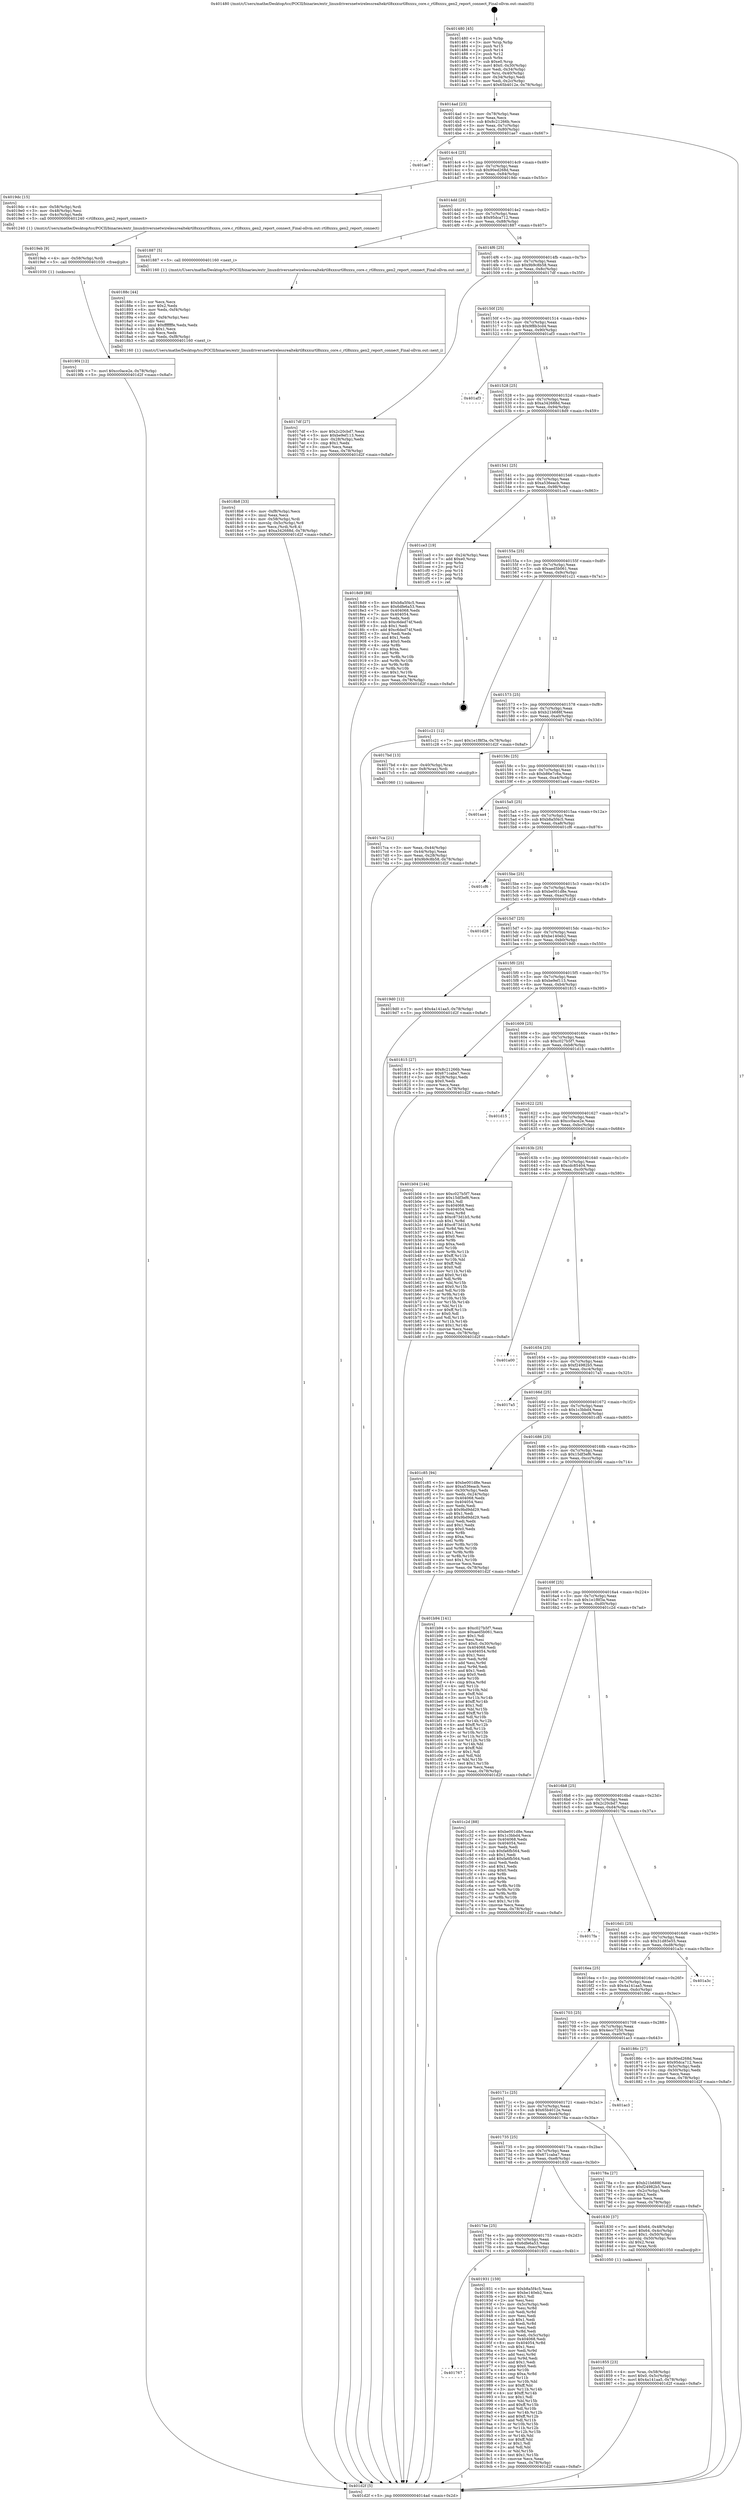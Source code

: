 digraph "0x401480" {
  label = "0x401480 (/mnt/c/Users/mathe/Desktop/tcc/POCII/binaries/extr_linuxdriversnetwirelessrealtekrtl8xxxurtl8xxxu_core.c_rtl8xxxu_gen2_report_connect_Final-ollvm.out::main(0))"
  labelloc = "t"
  node[shape=record]

  Entry [label="",width=0.3,height=0.3,shape=circle,fillcolor=black,style=filled]
  "0x4014ad" [label="{
     0x4014ad [23]\l
     | [instrs]\l
     &nbsp;&nbsp;0x4014ad \<+3\>: mov -0x78(%rbp),%eax\l
     &nbsp;&nbsp;0x4014b0 \<+2\>: mov %eax,%ecx\l
     &nbsp;&nbsp;0x4014b2 \<+6\>: sub $0x8c21266b,%ecx\l
     &nbsp;&nbsp;0x4014b8 \<+3\>: mov %eax,-0x7c(%rbp)\l
     &nbsp;&nbsp;0x4014bb \<+3\>: mov %ecx,-0x80(%rbp)\l
     &nbsp;&nbsp;0x4014be \<+6\>: je 0000000000401ae7 \<main+0x667\>\l
  }"]
  "0x401ae7" [label="{
     0x401ae7\l
  }", style=dashed]
  "0x4014c4" [label="{
     0x4014c4 [25]\l
     | [instrs]\l
     &nbsp;&nbsp;0x4014c4 \<+5\>: jmp 00000000004014c9 \<main+0x49\>\l
     &nbsp;&nbsp;0x4014c9 \<+3\>: mov -0x7c(%rbp),%eax\l
     &nbsp;&nbsp;0x4014cc \<+5\>: sub $0x90ed268d,%eax\l
     &nbsp;&nbsp;0x4014d1 \<+6\>: mov %eax,-0x84(%rbp)\l
     &nbsp;&nbsp;0x4014d7 \<+6\>: je 00000000004019dc \<main+0x55c\>\l
  }"]
  Exit [label="",width=0.3,height=0.3,shape=circle,fillcolor=black,style=filled,peripheries=2]
  "0x4019dc" [label="{
     0x4019dc [15]\l
     | [instrs]\l
     &nbsp;&nbsp;0x4019dc \<+4\>: mov -0x58(%rbp),%rdi\l
     &nbsp;&nbsp;0x4019e0 \<+3\>: mov -0x48(%rbp),%esi\l
     &nbsp;&nbsp;0x4019e3 \<+3\>: mov -0x4c(%rbp),%edx\l
     &nbsp;&nbsp;0x4019e6 \<+5\>: call 0000000000401240 \<rtl8xxxu_gen2_report_connect\>\l
     | [calls]\l
     &nbsp;&nbsp;0x401240 \{1\} (/mnt/c/Users/mathe/Desktop/tcc/POCII/binaries/extr_linuxdriversnetwirelessrealtekrtl8xxxurtl8xxxu_core.c_rtl8xxxu_gen2_report_connect_Final-ollvm.out::rtl8xxxu_gen2_report_connect)\l
  }"]
  "0x4014dd" [label="{
     0x4014dd [25]\l
     | [instrs]\l
     &nbsp;&nbsp;0x4014dd \<+5\>: jmp 00000000004014e2 \<main+0x62\>\l
     &nbsp;&nbsp;0x4014e2 \<+3\>: mov -0x7c(%rbp),%eax\l
     &nbsp;&nbsp;0x4014e5 \<+5\>: sub $0x95dca712,%eax\l
     &nbsp;&nbsp;0x4014ea \<+6\>: mov %eax,-0x88(%rbp)\l
     &nbsp;&nbsp;0x4014f0 \<+6\>: je 0000000000401887 \<main+0x407\>\l
  }"]
  "0x4019f4" [label="{
     0x4019f4 [12]\l
     | [instrs]\l
     &nbsp;&nbsp;0x4019f4 \<+7\>: movl $0xcc0ace2e,-0x78(%rbp)\l
     &nbsp;&nbsp;0x4019fb \<+5\>: jmp 0000000000401d2f \<main+0x8af\>\l
  }"]
  "0x401887" [label="{
     0x401887 [5]\l
     | [instrs]\l
     &nbsp;&nbsp;0x401887 \<+5\>: call 0000000000401160 \<next_i\>\l
     | [calls]\l
     &nbsp;&nbsp;0x401160 \{1\} (/mnt/c/Users/mathe/Desktop/tcc/POCII/binaries/extr_linuxdriversnetwirelessrealtekrtl8xxxurtl8xxxu_core.c_rtl8xxxu_gen2_report_connect_Final-ollvm.out::next_i)\l
  }"]
  "0x4014f6" [label="{
     0x4014f6 [25]\l
     | [instrs]\l
     &nbsp;&nbsp;0x4014f6 \<+5\>: jmp 00000000004014fb \<main+0x7b\>\l
     &nbsp;&nbsp;0x4014fb \<+3\>: mov -0x7c(%rbp),%eax\l
     &nbsp;&nbsp;0x4014fe \<+5\>: sub $0x9b9c8b58,%eax\l
     &nbsp;&nbsp;0x401503 \<+6\>: mov %eax,-0x8c(%rbp)\l
     &nbsp;&nbsp;0x401509 \<+6\>: je 00000000004017df \<main+0x35f\>\l
  }"]
  "0x4019eb" [label="{
     0x4019eb [9]\l
     | [instrs]\l
     &nbsp;&nbsp;0x4019eb \<+4\>: mov -0x58(%rbp),%rdi\l
     &nbsp;&nbsp;0x4019ef \<+5\>: call 0000000000401030 \<free@plt\>\l
     | [calls]\l
     &nbsp;&nbsp;0x401030 \{1\} (unknown)\l
  }"]
  "0x4017df" [label="{
     0x4017df [27]\l
     | [instrs]\l
     &nbsp;&nbsp;0x4017df \<+5\>: mov $0x2c20cbd7,%eax\l
     &nbsp;&nbsp;0x4017e4 \<+5\>: mov $0xbe9ef113,%ecx\l
     &nbsp;&nbsp;0x4017e9 \<+3\>: mov -0x28(%rbp),%edx\l
     &nbsp;&nbsp;0x4017ec \<+3\>: cmp $0x1,%edx\l
     &nbsp;&nbsp;0x4017ef \<+3\>: cmovl %ecx,%eax\l
     &nbsp;&nbsp;0x4017f2 \<+3\>: mov %eax,-0x78(%rbp)\l
     &nbsp;&nbsp;0x4017f5 \<+5\>: jmp 0000000000401d2f \<main+0x8af\>\l
  }"]
  "0x40150f" [label="{
     0x40150f [25]\l
     | [instrs]\l
     &nbsp;&nbsp;0x40150f \<+5\>: jmp 0000000000401514 \<main+0x94\>\l
     &nbsp;&nbsp;0x401514 \<+3\>: mov -0x7c(%rbp),%eax\l
     &nbsp;&nbsp;0x401517 \<+5\>: sub $0x9f8b3cd4,%eax\l
     &nbsp;&nbsp;0x40151c \<+6\>: mov %eax,-0x90(%rbp)\l
     &nbsp;&nbsp;0x401522 \<+6\>: je 0000000000401af3 \<main+0x673\>\l
  }"]
  "0x401767" [label="{
     0x401767\l
  }", style=dashed]
  "0x401af3" [label="{
     0x401af3\l
  }", style=dashed]
  "0x401528" [label="{
     0x401528 [25]\l
     | [instrs]\l
     &nbsp;&nbsp;0x401528 \<+5\>: jmp 000000000040152d \<main+0xad\>\l
     &nbsp;&nbsp;0x40152d \<+3\>: mov -0x7c(%rbp),%eax\l
     &nbsp;&nbsp;0x401530 \<+5\>: sub $0xa342688d,%eax\l
     &nbsp;&nbsp;0x401535 \<+6\>: mov %eax,-0x94(%rbp)\l
     &nbsp;&nbsp;0x40153b \<+6\>: je 00000000004018d9 \<main+0x459\>\l
  }"]
  "0x401931" [label="{
     0x401931 [159]\l
     | [instrs]\l
     &nbsp;&nbsp;0x401931 \<+5\>: mov $0xb8a5f4c5,%eax\l
     &nbsp;&nbsp;0x401936 \<+5\>: mov $0xbe140eb2,%ecx\l
     &nbsp;&nbsp;0x40193b \<+2\>: mov $0x1,%dl\l
     &nbsp;&nbsp;0x40193d \<+2\>: xor %esi,%esi\l
     &nbsp;&nbsp;0x40193f \<+3\>: mov -0x5c(%rbp),%edi\l
     &nbsp;&nbsp;0x401942 \<+3\>: mov %esi,%r8d\l
     &nbsp;&nbsp;0x401945 \<+3\>: sub %edi,%r8d\l
     &nbsp;&nbsp;0x401948 \<+2\>: mov %esi,%edi\l
     &nbsp;&nbsp;0x40194a \<+3\>: sub $0x1,%edi\l
     &nbsp;&nbsp;0x40194d \<+3\>: add %edi,%r8d\l
     &nbsp;&nbsp;0x401950 \<+2\>: mov %esi,%edi\l
     &nbsp;&nbsp;0x401952 \<+3\>: sub %r8d,%edi\l
     &nbsp;&nbsp;0x401955 \<+3\>: mov %edi,-0x5c(%rbp)\l
     &nbsp;&nbsp;0x401958 \<+7\>: mov 0x404068,%edi\l
     &nbsp;&nbsp;0x40195f \<+8\>: mov 0x404054,%r8d\l
     &nbsp;&nbsp;0x401967 \<+3\>: sub $0x1,%esi\l
     &nbsp;&nbsp;0x40196a \<+3\>: mov %edi,%r9d\l
     &nbsp;&nbsp;0x40196d \<+3\>: add %esi,%r9d\l
     &nbsp;&nbsp;0x401970 \<+4\>: imul %r9d,%edi\l
     &nbsp;&nbsp;0x401974 \<+3\>: and $0x1,%edi\l
     &nbsp;&nbsp;0x401977 \<+3\>: cmp $0x0,%edi\l
     &nbsp;&nbsp;0x40197a \<+4\>: sete %r10b\l
     &nbsp;&nbsp;0x40197e \<+4\>: cmp $0xa,%r8d\l
     &nbsp;&nbsp;0x401982 \<+4\>: setl %r11b\l
     &nbsp;&nbsp;0x401986 \<+3\>: mov %r10b,%bl\l
     &nbsp;&nbsp;0x401989 \<+3\>: xor $0xff,%bl\l
     &nbsp;&nbsp;0x40198c \<+3\>: mov %r11b,%r14b\l
     &nbsp;&nbsp;0x40198f \<+4\>: xor $0xff,%r14b\l
     &nbsp;&nbsp;0x401993 \<+3\>: xor $0x1,%dl\l
     &nbsp;&nbsp;0x401996 \<+3\>: mov %bl,%r15b\l
     &nbsp;&nbsp;0x401999 \<+4\>: and $0xff,%r15b\l
     &nbsp;&nbsp;0x40199d \<+3\>: and %dl,%r10b\l
     &nbsp;&nbsp;0x4019a0 \<+3\>: mov %r14b,%r12b\l
     &nbsp;&nbsp;0x4019a3 \<+4\>: and $0xff,%r12b\l
     &nbsp;&nbsp;0x4019a7 \<+3\>: and %dl,%r11b\l
     &nbsp;&nbsp;0x4019aa \<+3\>: or %r10b,%r15b\l
     &nbsp;&nbsp;0x4019ad \<+3\>: or %r11b,%r12b\l
     &nbsp;&nbsp;0x4019b0 \<+3\>: xor %r12b,%r15b\l
     &nbsp;&nbsp;0x4019b3 \<+3\>: or %r14b,%bl\l
     &nbsp;&nbsp;0x4019b6 \<+3\>: xor $0xff,%bl\l
     &nbsp;&nbsp;0x4019b9 \<+3\>: or $0x1,%dl\l
     &nbsp;&nbsp;0x4019bc \<+2\>: and %dl,%bl\l
     &nbsp;&nbsp;0x4019be \<+3\>: or %bl,%r15b\l
     &nbsp;&nbsp;0x4019c1 \<+4\>: test $0x1,%r15b\l
     &nbsp;&nbsp;0x4019c5 \<+3\>: cmovne %ecx,%eax\l
     &nbsp;&nbsp;0x4019c8 \<+3\>: mov %eax,-0x78(%rbp)\l
     &nbsp;&nbsp;0x4019cb \<+5\>: jmp 0000000000401d2f \<main+0x8af\>\l
  }"]
  "0x4018d9" [label="{
     0x4018d9 [88]\l
     | [instrs]\l
     &nbsp;&nbsp;0x4018d9 \<+5\>: mov $0xb8a5f4c5,%eax\l
     &nbsp;&nbsp;0x4018de \<+5\>: mov $0x6dfe6a53,%ecx\l
     &nbsp;&nbsp;0x4018e3 \<+7\>: mov 0x404068,%edx\l
     &nbsp;&nbsp;0x4018ea \<+7\>: mov 0x404054,%esi\l
     &nbsp;&nbsp;0x4018f1 \<+2\>: mov %edx,%edi\l
     &nbsp;&nbsp;0x4018f3 \<+6\>: sub $0xc6ded74f,%edi\l
     &nbsp;&nbsp;0x4018f9 \<+3\>: sub $0x1,%edi\l
     &nbsp;&nbsp;0x4018fc \<+6\>: add $0xc6ded74f,%edi\l
     &nbsp;&nbsp;0x401902 \<+3\>: imul %edi,%edx\l
     &nbsp;&nbsp;0x401905 \<+3\>: and $0x1,%edx\l
     &nbsp;&nbsp;0x401908 \<+3\>: cmp $0x0,%edx\l
     &nbsp;&nbsp;0x40190b \<+4\>: sete %r8b\l
     &nbsp;&nbsp;0x40190f \<+3\>: cmp $0xa,%esi\l
     &nbsp;&nbsp;0x401912 \<+4\>: setl %r9b\l
     &nbsp;&nbsp;0x401916 \<+3\>: mov %r8b,%r10b\l
     &nbsp;&nbsp;0x401919 \<+3\>: and %r9b,%r10b\l
     &nbsp;&nbsp;0x40191c \<+3\>: xor %r9b,%r8b\l
     &nbsp;&nbsp;0x40191f \<+3\>: or %r8b,%r10b\l
     &nbsp;&nbsp;0x401922 \<+4\>: test $0x1,%r10b\l
     &nbsp;&nbsp;0x401926 \<+3\>: cmovne %ecx,%eax\l
     &nbsp;&nbsp;0x401929 \<+3\>: mov %eax,-0x78(%rbp)\l
     &nbsp;&nbsp;0x40192c \<+5\>: jmp 0000000000401d2f \<main+0x8af\>\l
  }"]
  "0x401541" [label="{
     0x401541 [25]\l
     | [instrs]\l
     &nbsp;&nbsp;0x401541 \<+5\>: jmp 0000000000401546 \<main+0xc6\>\l
     &nbsp;&nbsp;0x401546 \<+3\>: mov -0x7c(%rbp),%eax\l
     &nbsp;&nbsp;0x401549 \<+5\>: sub $0xa536eacb,%eax\l
     &nbsp;&nbsp;0x40154e \<+6\>: mov %eax,-0x98(%rbp)\l
     &nbsp;&nbsp;0x401554 \<+6\>: je 0000000000401ce3 \<main+0x863\>\l
  }"]
  "0x4018b8" [label="{
     0x4018b8 [33]\l
     | [instrs]\l
     &nbsp;&nbsp;0x4018b8 \<+6\>: mov -0xf8(%rbp),%ecx\l
     &nbsp;&nbsp;0x4018be \<+3\>: imul %eax,%ecx\l
     &nbsp;&nbsp;0x4018c1 \<+4\>: mov -0x58(%rbp),%rdi\l
     &nbsp;&nbsp;0x4018c5 \<+4\>: movslq -0x5c(%rbp),%r8\l
     &nbsp;&nbsp;0x4018c9 \<+4\>: mov %ecx,(%rdi,%r8,4)\l
     &nbsp;&nbsp;0x4018cd \<+7\>: movl $0xa342688d,-0x78(%rbp)\l
     &nbsp;&nbsp;0x4018d4 \<+5\>: jmp 0000000000401d2f \<main+0x8af\>\l
  }"]
  "0x401ce3" [label="{
     0x401ce3 [19]\l
     | [instrs]\l
     &nbsp;&nbsp;0x401ce3 \<+3\>: mov -0x24(%rbp),%eax\l
     &nbsp;&nbsp;0x401ce6 \<+7\>: add $0xe0,%rsp\l
     &nbsp;&nbsp;0x401ced \<+1\>: pop %rbx\l
     &nbsp;&nbsp;0x401cee \<+2\>: pop %r12\l
     &nbsp;&nbsp;0x401cf0 \<+2\>: pop %r14\l
     &nbsp;&nbsp;0x401cf2 \<+2\>: pop %r15\l
     &nbsp;&nbsp;0x401cf4 \<+1\>: pop %rbp\l
     &nbsp;&nbsp;0x401cf5 \<+1\>: ret\l
  }"]
  "0x40155a" [label="{
     0x40155a [25]\l
     | [instrs]\l
     &nbsp;&nbsp;0x40155a \<+5\>: jmp 000000000040155f \<main+0xdf\>\l
     &nbsp;&nbsp;0x40155f \<+3\>: mov -0x7c(%rbp),%eax\l
     &nbsp;&nbsp;0x401562 \<+5\>: sub $0xaed5b061,%eax\l
     &nbsp;&nbsp;0x401567 \<+6\>: mov %eax,-0x9c(%rbp)\l
     &nbsp;&nbsp;0x40156d \<+6\>: je 0000000000401c21 \<main+0x7a1\>\l
  }"]
  "0x40188c" [label="{
     0x40188c [44]\l
     | [instrs]\l
     &nbsp;&nbsp;0x40188c \<+2\>: xor %ecx,%ecx\l
     &nbsp;&nbsp;0x40188e \<+5\>: mov $0x2,%edx\l
     &nbsp;&nbsp;0x401893 \<+6\>: mov %edx,-0xf4(%rbp)\l
     &nbsp;&nbsp;0x401899 \<+1\>: cltd\l
     &nbsp;&nbsp;0x40189a \<+6\>: mov -0xf4(%rbp),%esi\l
     &nbsp;&nbsp;0x4018a0 \<+2\>: idiv %esi\l
     &nbsp;&nbsp;0x4018a2 \<+6\>: imul $0xfffffffe,%edx,%edx\l
     &nbsp;&nbsp;0x4018a8 \<+3\>: sub $0x1,%ecx\l
     &nbsp;&nbsp;0x4018ab \<+2\>: sub %ecx,%edx\l
     &nbsp;&nbsp;0x4018ad \<+6\>: mov %edx,-0xf8(%rbp)\l
     &nbsp;&nbsp;0x4018b3 \<+5\>: call 0000000000401160 \<next_i\>\l
     | [calls]\l
     &nbsp;&nbsp;0x401160 \{1\} (/mnt/c/Users/mathe/Desktop/tcc/POCII/binaries/extr_linuxdriversnetwirelessrealtekrtl8xxxurtl8xxxu_core.c_rtl8xxxu_gen2_report_connect_Final-ollvm.out::next_i)\l
  }"]
  "0x401c21" [label="{
     0x401c21 [12]\l
     | [instrs]\l
     &nbsp;&nbsp;0x401c21 \<+7\>: movl $0x1e1f8f3a,-0x78(%rbp)\l
     &nbsp;&nbsp;0x401c28 \<+5\>: jmp 0000000000401d2f \<main+0x8af\>\l
  }"]
  "0x401573" [label="{
     0x401573 [25]\l
     | [instrs]\l
     &nbsp;&nbsp;0x401573 \<+5\>: jmp 0000000000401578 \<main+0xf8\>\l
     &nbsp;&nbsp;0x401578 \<+3\>: mov -0x7c(%rbp),%eax\l
     &nbsp;&nbsp;0x40157b \<+5\>: sub $0xb21b688f,%eax\l
     &nbsp;&nbsp;0x401580 \<+6\>: mov %eax,-0xa0(%rbp)\l
     &nbsp;&nbsp;0x401586 \<+6\>: je 00000000004017bd \<main+0x33d\>\l
  }"]
  "0x401855" [label="{
     0x401855 [23]\l
     | [instrs]\l
     &nbsp;&nbsp;0x401855 \<+4\>: mov %rax,-0x58(%rbp)\l
     &nbsp;&nbsp;0x401859 \<+7\>: movl $0x0,-0x5c(%rbp)\l
     &nbsp;&nbsp;0x401860 \<+7\>: movl $0x4a141aa5,-0x78(%rbp)\l
     &nbsp;&nbsp;0x401867 \<+5\>: jmp 0000000000401d2f \<main+0x8af\>\l
  }"]
  "0x4017bd" [label="{
     0x4017bd [13]\l
     | [instrs]\l
     &nbsp;&nbsp;0x4017bd \<+4\>: mov -0x40(%rbp),%rax\l
     &nbsp;&nbsp;0x4017c1 \<+4\>: mov 0x8(%rax),%rdi\l
     &nbsp;&nbsp;0x4017c5 \<+5\>: call 0000000000401060 \<atoi@plt\>\l
     | [calls]\l
     &nbsp;&nbsp;0x401060 \{1\} (unknown)\l
  }"]
  "0x40158c" [label="{
     0x40158c [25]\l
     | [instrs]\l
     &nbsp;&nbsp;0x40158c \<+5\>: jmp 0000000000401591 \<main+0x111\>\l
     &nbsp;&nbsp;0x401591 \<+3\>: mov -0x7c(%rbp),%eax\l
     &nbsp;&nbsp;0x401594 \<+5\>: sub $0xb86e7c6a,%eax\l
     &nbsp;&nbsp;0x401599 \<+6\>: mov %eax,-0xa4(%rbp)\l
     &nbsp;&nbsp;0x40159f \<+6\>: je 0000000000401aa4 \<main+0x624\>\l
  }"]
  "0x40174e" [label="{
     0x40174e [25]\l
     | [instrs]\l
     &nbsp;&nbsp;0x40174e \<+5\>: jmp 0000000000401753 \<main+0x2d3\>\l
     &nbsp;&nbsp;0x401753 \<+3\>: mov -0x7c(%rbp),%eax\l
     &nbsp;&nbsp;0x401756 \<+5\>: sub $0x6dfe6a53,%eax\l
     &nbsp;&nbsp;0x40175b \<+6\>: mov %eax,-0xec(%rbp)\l
     &nbsp;&nbsp;0x401761 \<+6\>: je 0000000000401931 \<main+0x4b1\>\l
  }"]
  "0x401aa4" [label="{
     0x401aa4\l
  }", style=dashed]
  "0x4015a5" [label="{
     0x4015a5 [25]\l
     | [instrs]\l
     &nbsp;&nbsp;0x4015a5 \<+5\>: jmp 00000000004015aa \<main+0x12a\>\l
     &nbsp;&nbsp;0x4015aa \<+3\>: mov -0x7c(%rbp),%eax\l
     &nbsp;&nbsp;0x4015ad \<+5\>: sub $0xb8a5f4c5,%eax\l
     &nbsp;&nbsp;0x4015b2 \<+6\>: mov %eax,-0xa8(%rbp)\l
     &nbsp;&nbsp;0x4015b8 \<+6\>: je 0000000000401cf6 \<main+0x876\>\l
  }"]
  "0x401830" [label="{
     0x401830 [37]\l
     | [instrs]\l
     &nbsp;&nbsp;0x401830 \<+7\>: movl $0x64,-0x48(%rbp)\l
     &nbsp;&nbsp;0x401837 \<+7\>: movl $0x64,-0x4c(%rbp)\l
     &nbsp;&nbsp;0x40183e \<+7\>: movl $0x1,-0x50(%rbp)\l
     &nbsp;&nbsp;0x401845 \<+4\>: movslq -0x50(%rbp),%rax\l
     &nbsp;&nbsp;0x401849 \<+4\>: shl $0x2,%rax\l
     &nbsp;&nbsp;0x40184d \<+3\>: mov %rax,%rdi\l
     &nbsp;&nbsp;0x401850 \<+5\>: call 0000000000401050 \<malloc@plt\>\l
     | [calls]\l
     &nbsp;&nbsp;0x401050 \{1\} (unknown)\l
  }"]
  "0x401cf6" [label="{
     0x401cf6\l
  }", style=dashed]
  "0x4015be" [label="{
     0x4015be [25]\l
     | [instrs]\l
     &nbsp;&nbsp;0x4015be \<+5\>: jmp 00000000004015c3 \<main+0x143\>\l
     &nbsp;&nbsp;0x4015c3 \<+3\>: mov -0x7c(%rbp),%eax\l
     &nbsp;&nbsp;0x4015c6 \<+5\>: sub $0xbe001d8e,%eax\l
     &nbsp;&nbsp;0x4015cb \<+6\>: mov %eax,-0xac(%rbp)\l
     &nbsp;&nbsp;0x4015d1 \<+6\>: je 0000000000401d28 \<main+0x8a8\>\l
  }"]
  "0x4017ca" [label="{
     0x4017ca [21]\l
     | [instrs]\l
     &nbsp;&nbsp;0x4017ca \<+3\>: mov %eax,-0x44(%rbp)\l
     &nbsp;&nbsp;0x4017cd \<+3\>: mov -0x44(%rbp),%eax\l
     &nbsp;&nbsp;0x4017d0 \<+3\>: mov %eax,-0x28(%rbp)\l
     &nbsp;&nbsp;0x4017d3 \<+7\>: movl $0x9b9c8b58,-0x78(%rbp)\l
     &nbsp;&nbsp;0x4017da \<+5\>: jmp 0000000000401d2f \<main+0x8af\>\l
  }"]
  "0x401d28" [label="{
     0x401d28\l
  }", style=dashed]
  "0x4015d7" [label="{
     0x4015d7 [25]\l
     | [instrs]\l
     &nbsp;&nbsp;0x4015d7 \<+5\>: jmp 00000000004015dc \<main+0x15c\>\l
     &nbsp;&nbsp;0x4015dc \<+3\>: mov -0x7c(%rbp),%eax\l
     &nbsp;&nbsp;0x4015df \<+5\>: sub $0xbe140eb2,%eax\l
     &nbsp;&nbsp;0x4015e4 \<+6\>: mov %eax,-0xb0(%rbp)\l
     &nbsp;&nbsp;0x4015ea \<+6\>: je 00000000004019d0 \<main+0x550\>\l
  }"]
  "0x401480" [label="{
     0x401480 [45]\l
     | [instrs]\l
     &nbsp;&nbsp;0x401480 \<+1\>: push %rbp\l
     &nbsp;&nbsp;0x401481 \<+3\>: mov %rsp,%rbp\l
     &nbsp;&nbsp;0x401484 \<+2\>: push %r15\l
     &nbsp;&nbsp;0x401486 \<+2\>: push %r14\l
     &nbsp;&nbsp;0x401488 \<+2\>: push %r12\l
     &nbsp;&nbsp;0x40148a \<+1\>: push %rbx\l
     &nbsp;&nbsp;0x40148b \<+7\>: sub $0xe0,%rsp\l
     &nbsp;&nbsp;0x401492 \<+7\>: movl $0x0,-0x30(%rbp)\l
     &nbsp;&nbsp;0x401499 \<+3\>: mov %edi,-0x34(%rbp)\l
     &nbsp;&nbsp;0x40149c \<+4\>: mov %rsi,-0x40(%rbp)\l
     &nbsp;&nbsp;0x4014a0 \<+3\>: mov -0x34(%rbp),%edi\l
     &nbsp;&nbsp;0x4014a3 \<+3\>: mov %edi,-0x2c(%rbp)\l
     &nbsp;&nbsp;0x4014a6 \<+7\>: movl $0x65b4012e,-0x78(%rbp)\l
  }"]
  "0x4019d0" [label="{
     0x4019d0 [12]\l
     | [instrs]\l
     &nbsp;&nbsp;0x4019d0 \<+7\>: movl $0x4a141aa5,-0x78(%rbp)\l
     &nbsp;&nbsp;0x4019d7 \<+5\>: jmp 0000000000401d2f \<main+0x8af\>\l
  }"]
  "0x4015f0" [label="{
     0x4015f0 [25]\l
     | [instrs]\l
     &nbsp;&nbsp;0x4015f0 \<+5\>: jmp 00000000004015f5 \<main+0x175\>\l
     &nbsp;&nbsp;0x4015f5 \<+3\>: mov -0x7c(%rbp),%eax\l
     &nbsp;&nbsp;0x4015f8 \<+5\>: sub $0xbe9ef113,%eax\l
     &nbsp;&nbsp;0x4015fd \<+6\>: mov %eax,-0xb4(%rbp)\l
     &nbsp;&nbsp;0x401603 \<+6\>: je 0000000000401815 \<main+0x395\>\l
  }"]
  "0x401d2f" [label="{
     0x401d2f [5]\l
     | [instrs]\l
     &nbsp;&nbsp;0x401d2f \<+5\>: jmp 00000000004014ad \<main+0x2d\>\l
  }"]
  "0x401815" [label="{
     0x401815 [27]\l
     | [instrs]\l
     &nbsp;&nbsp;0x401815 \<+5\>: mov $0x8c21266b,%eax\l
     &nbsp;&nbsp;0x40181a \<+5\>: mov $0x671caba7,%ecx\l
     &nbsp;&nbsp;0x40181f \<+3\>: mov -0x28(%rbp),%edx\l
     &nbsp;&nbsp;0x401822 \<+3\>: cmp $0x0,%edx\l
     &nbsp;&nbsp;0x401825 \<+3\>: cmove %ecx,%eax\l
     &nbsp;&nbsp;0x401828 \<+3\>: mov %eax,-0x78(%rbp)\l
     &nbsp;&nbsp;0x40182b \<+5\>: jmp 0000000000401d2f \<main+0x8af\>\l
  }"]
  "0x401609" [label="{
     0x401609 [25]\l
     | [instrs]\l
     &nbsp;&nbsp;0x401609 \<+5\>: jmp 000000000040160e \<main+0x18e\>\l
     &nbsp;&nbsp;0x40160e \<+3\>: mov -0x7c(%rbp),%eax\l
     &nbsp;&nbsp;0x401611 \<+5\>: sub $0xc027b5f7,%eax\l
     &nbsp;&nbsp;0x401616 \<+6\>: mov %eax,-0xb8(%rbp)\l
     &nbsp;&nbsp;0x40161c \<+6\>: je 0000000000401d15 \<main+0x895\>\l
  }"]
  "0x401735" [label="{
     0x401735 [25]\l
     | [instrs]\l
     &nbsp;&nbsp;0x401735 \<+5\>: jmp 000000000040173a \<main+0x2ba\>\l
     &nbsp;&nbsp;0x40173a \<+3\>: mov -0x7c(%rbp),%eax\l
     &nbsp;&nbsp;0x40173d \<+5\>: sub $0x671caba7,%eax\l
     &nbsp;&nbsp;0x401742 \<+6\>: mov %eax,-0xe8(%rbp)\l
     &nbsp;&nbsp;0x401748 \<+6\>: je 0000000000401830 \<main+0x3b0\>\l
  }"]
  "0x401d15" [label="{
     0x401d15\l
  }", style=dashed]
  "0x401622" [label="{
     0x401622 [25]\l
     | [instrs]\l
     &nbsp;&nbsp;0x401622 \<+5\>: jmp 0000000000401627 \<main+0x1a7\>\l
     &nbsp;&nbsp;0x401627 \<+3\>: mov -0x7c(%rbp),%eax\l
     &nbsp;&nbsp;0x40162a \<+5\>: sub $0xcc0ace2e,%eax\l
     &nbsp;&nbsp;0x40162f \<+6\>: mov %eax,-0xbc(%rbp)\l
     &nbsp;&nbsp;0x401635 \<+6\>: je 0000000000401b04 \<main+0x684\>\l
  }"]
  "0x40178a" [label="{
     0x40178a [27]\l
     | [instrs]\l
     &nbsp;&nbsp;0x40178a \<+5\>: mov $0xb21b688f,%eax\l
     &nbsp;&nbsp;0x40178f \<+5\>: mov $0xf24982b5,%ecx\l
     &nbsp;&nbsp;0x401794 \<+3\>: mov -0x2c(%rbp),%edx\l
     &nbsp;&nbsp;0x401797 \<+3\>: cmp $0x2,%edx\l
     &nbsp;&nbsp;0x40179a \<+3\>: cmovne %ecx,%eax\l
     &nbsp;&nbsp;0x40179d \<+3\>: mov %eax,-0x78(%rbp)\l
     &nbsp;&nbsp;0x4017a0 \<+5\>: jmp 0000000000401d2f \<main+0x8af\>\l
  }"]
  "0x401b04" [label="{
     0x401b04 [144]\l
     | [instrs]\l
     &nbsp;&nbsp;0x401b04 \<+5\>: mov $0xc027b5f7,%eax\l
     &nbsp;&nbsp;0x401b09 \<+5\>: mov $0x15df3ef6,%ecx\l
     &nbsp;&nbsp;0x401b0e \<+2\>: mov $0x1,%dl\l
     &nbsp;&nbsp;0x401b10 \<+7\>: mov 0x404068,%esi\l
     &nbsp;&nbsp;0x401b17 \<+7\>: mov 0x404054,%edi\l
     &nbsp;&nbsp;0x401b1e \<+3\>: mov %esi,%r8d\l
     &nbsp;&nbsp;0x401b21 \<+7\>: sub $0xc873d1b5,%r8d\l
     &nbsp;&nbsp;0x401b28 \<+4\>: sub $0x1,%r8d\l
     &nbsp;&nbsp;0x401b2c \<+7\>: add $0xc873d1b5,%r8d\l
     &nbsp;&nbsp;0x401b33 \<+4\>: imul %r8d,%esi\l
     &nbsp;&nbsp;0x401b37 \<+3\>: and $0x1,%esi\l
     &nbsp;&nbsp;0x401b3a \<+3\>: cmp $0x0,%esi\l
     &nbsp;&nbsp;0x401b3d \<+4\>: sete %r9b\l
     &nbsp;&nbsp;0x401b41 \<+3\>: cmp $0xa,%edi\l
     &nbsp;&nbsp;0x401b44 \<+4\>: setl %r10b\l
     &nbsp;&nbsp;0x401b48 \<+3\>: mov %r9b,%r11b\l
     &nbsp;&nbsp;0x401b4b \<+4\>: xor $0xff,%r11b\l
     &nbsp;&nbsp;0x401b4f \<+3\>: mov %r10b,%bl\l
     &nbsp;&nbsp;0x401b52 \<+3\>: xor $0xff,%bl\l
     &nbsp;&nbsp;0x401b55 \<+3\>: xor $0x0,%dl\l
     &nbsp;&nbsp;0x401b58 \<+3\>: mov %r11b,%r14b\l
     &nbsp;&nbsp;0x401b5b \<+4\>: and $0x0,%r14b\l
     &nbsp;&nbsp;0x401b5f \<+3\>: and %dl,%r9b\l
     &nbsp;&nbsp;0x401b62 \<+3\>: mov %bl,%r15b\l
     &nbsp;&nbsp;0x401b65 \<+4\>: and $0x0,%r15b\l
     &nbsp;&nbsp;0x401b69 \<+3\>: and %dl,%r10b\l
     &nbsp;&nbsp;0x401b6c \<+3\>: or %r9b,%r14b\l
     &nbsp;&nbsp;0x401b6f \<+3\>: or %r10b,%r15b\l
     &nbsp;&nbsp;0x401b72 \<+3\>: xor %r15b,%r14b\l
     &nbsp;&nbsp;0x401b75 \<+3\>: or %bl,%r11b\l
     &nbsp;&nbsp;0x401b78 \<+4\>: xor $0xff,%r11b\l
     &nbsp;&nbsp;0x401b7c \<+3\>: or $0x0,%dl\l
     &nbsp;&nbsp;0x401b7f \<+3\>: and %dl,%r11b\l
     &nbsp;&nbsp;0x401b82 \<+3\>: or %r11b,%r14b\l
     &nbsp;&nbsp;0x401b85 \<+4\>: test $0x1,%r14b\l
     &nbsp;&nbsp;0x401b89 \<+3\>: cmovne %ecx,%eax\l
     &nbsp;&nbsp;0x401b8c \<+3\>: mov %eax,-0x78(%rbp)\l
     &nbsp;&nbsp;0x401b8f \<+5\>: jmp 0000000000401d2f \<main+0x8af\>\l
  }"]
  "0x40163b" [label="{
     0x40163b [25]\l
     | [instrs]\l
     &nbsp;&nbsp;0x40163b \<+5\>: jmp 0000000000401640 \<main+0x1c0\>\l
     &nbsp;&nbsp;0x401640 \<+3\>: mov -0x7c(%rbp),%eax\l
     &nbsp;&nbsp;0x401643 \<+5\>: sub $0xcdc85404,%eax\l
     &nbsp;&nbsp;0x401648 \<+6\>: mov %eax,-0xc0(%rbp)\l
     &nbsp;&nbsp;0x40164e \<+6\>: je 0000000000401a00 \<main+0x580\>\l
  }"]
  "0x40171c" [label="{
     0x40171c [25]\l
     | [instrs]\l
     &nbsp;&nbsp;0x40171c \<+5\>: jmp 0000000000401721 \<main+0x2a1\>\l
     &nbsp;&nbsp;0x401721 \<+3\>: mov -0x7c(%rbp),%eax\l
     &nbsp;&nbsp;0x401724 \<+5\>: sub $0x65b4012e,%eax\l
     &nbsp;&nbsp;0x401729 \<+6\>: mov %eax,-0xe4(%rbp)\l
     &nbsp;&nbsp;0x40172f \<+6\>: je 000000000040178a \<main+0x30a\>\l
  }"]
  "0x401a00" [label="{
     0x401a00\l
  }", style=dashed]
  "0x401654" [label="{
     0x401654 [25]\l
     | [instrs]\l
     &nbsp;&nbsp;0x401654 \<+5\>: jmp 0000000000401659 \<main+0x1d9\>\l
     &nbsp;&nbsp;0x401659 \<+3\>: mov -0x7c(%rbp),%eax\l
     &nbsp;&nbsp;0x40165c \<+5\>: sub $0xf24982b5,%eax\l
     &nbsp;&nbsp;0x401661 \<+6\>: mov %eax,-0xc4(%rbp)\l
     &nbsp;&nbsp;0x401667 \<+6\>: je 00000000004017a5 \<main+0x325\>\l
  }"]
  "0x401ac3" [label="{
     0x401ac3\l
  }", style=dashed]
  "0x4017a5" [label="{
     0x4017a5\l
  }", style=dashed]
  "0x40166d" [label="{
     0x40166d [25]\l
     | [instrs]\l
     &nbsp;&nbsp;0x40166d \<+5\>: jmp 0000000000401672 \<main+0x1f2\>\l
     &nbsp;&nbsp;0x401672 \<+3\>: mov -0x7c(%rbp),%eax\l
     &nbsp;&nbsp;0x401675 \<+5\>: sub $0x1c3bbd4,%eax\l
     &nbsp;&nbsp;0x40167a \<+6\>: mov %eax,-0xc8(%rbp)\l
     &nbsp;&nbsp;0x401680 \<+6\>: je 0000000000401c85 \<main+0x805\>\l
  }"]
  "0x401703" [label="{
     0x401703 [25]\l
     | [instrs]\l
     &nbsp;&nbsp;0x401703 \<+5\>: jmp 0000000000401708 \<main+0x288\>\l
     &nbsp;&nbsp;0x401708 \<+3\>: mov -0x7c(%rbp),%eax\l
     &nbsp;&nbsp;0x40170b \<+5\>: sub $0x4ecc7250,%eax\l
     &nbsp;&nbsp;0x401710 \<+6\>: mov %eax,-0xe0(%rbp)\l
     &nbsp;&nbsp;0x401716 \<+6\>: je 0000000000401ac3 \<main+0x643\>\l
  }"]
  "0x401c85" [label="{
     0x401c85 [94]\l
     | [instrs]\l
     &nbsp;&nbsp;0x401c85 \<+5\>: mov $0xbe001d8e,%eax\l
     &nbsp;&nbsp;0x401c8a \<+5\>: mov $0xa536eacb,%ecx\l
     &nbsp;&nbsp;0x401c8f \<+3\>: mov -0x30(%rbp),%edx\l
     &nbsp;&nbsp;0x401c92 \<+3\>: mov %edx,-0x24(%rbp)\l
     &nbsp;&nbsp;0x401c95 \<+7\>: mov 0x404068,%edx\l
     &nbsp;&nbsp;0x401c9c \<+7\>: mov 0x404054,%esi\l
     &nbsp;&nbsp;0x401ca3 \<+2\>: mov %edx,%edi\l
     &nbsp;&nbsp;0x401ca5 \<+6\>: sub $0x9bd9dd29,%edi\l
     &nbsp;&nbsp;0x401cab \<+3\>: sub $0x1,%edi\l
     &nbsp;&nbsp;0x401cae \<+6\>: add $0x9bd9dd29,%edi\l
     &nbsp;&nbsp;0x401cb4 \<+3\>: imul %edi,%edx\l
     &nbsp;&nbsp;0x401cb7 \<+3\>: and $0x1,%edx\l
     &nbsp;&nbsp;0x401cba \<+3\>: cmp $0x0,%edx\l
     &nbsp;&nbsp;0x401cbd \<+4\>: sete %r8b\l
     &nbsp;&nbsp;0x401cc1 \<+3\>: cmp $0xa,%esi\l
     &nbsp;&nbsp;0x401cc4 \<+4\>: setl %r9b\l
     &nbsp;&nbsp;0x401cc8 \<+3\>: mov %r8b,%r10b\l
     &nbsp;&nbsp;0x401ccb \<+3\>: and %r9b,%r10b\l
     &nbsp;&nbsp;0x401cce \<+3\>: xor %r9b,%r8b\l
     &nbsp;&nbsp;0x401cd1 \<+3\>: or %r8b,%r10b\l
     &nbsp;&nbsp;0x401cd4 \<+4\>: test $0x1,%r10b\l
     &nbsp;&nbsp;0x401cd8 \<+3\>: cmovne %ecx,%eax\l
     &nbsp;&nbsp;0x401cdb \<+3\>: mov %eax,-0x78(%rbp)\l
     &nbsp;&nbsp;0x401cde \<+5\>: jmp 0000000000401d2f \<main+0x8af\>\l
  }"]
  "0x401686" [label="{
     0x401686 [25]\l
     | [instrs]\l
     &nbsp;&nbsp;0x401686 \<+5\>: jmp 000000000040168b \<main+0x20b\>\l
     &nbsp;&nbsp;0x40168b \<+3\>: mov -0x7c(%rbp),%eax\l
     &nbsp;&nbsp;0x40168e \<+5\>: sub $0x15df3ef6,%eax\l
     &nbsp;&nbsp;0x401693 \<+6\>: mov %eax,-0xcc(%rbp)\l
     &nbsp;&nbsp;0x401699 \<+6\>: je 0000000000401b94 \<main+0x714\>\l
  }"]
  "0x40186c" [label="{
     0x40186c [27]\l
     | [instrs]\l
     &nbsp;&nbsp;0x40186c \<+5\>: mov $0x90ed268d,%eax\l
     &nbsp;&nbsp;0x401871 \<+5\>: mov $0x95dca712,%ecx\l
     &nbsp;&nbsp;0x401876 \<+3\>: mov -0x5c(%rbp),%edx\l
     &nbsp;&nbsp;0x401879 \<+3\>: cmp -0x50(%rbp),%edx\l
     &nbsp;&nbsp;0x40187c \<+3\>: cmovl %ecx,%eax\l
     &nbsp;&nbsp;0x40187f \<+3\>: mov %eax,-0x78(%rbp)\l
     &nbsp;&nbsp;0x401882 \<+5\>: jmp 0000000000401d2f \<main+0x8af\>\l
  }"]
  "0x401b94" [label="{
     0x401b94 [141]\l
     | [instrs]\l
     &nbsp;&nbsp;0x401b94 \<+5\>: mov $0xc027b5f7,%eax\l
     &nbsp;&nbsp;0x401b99 \<+5\>: mov $0xaed5b061,%ecx\l
     &nbsp;&nbsp;0x401b9e \<+2\>: mov $0x1,%dl\l
     &nbsp;&nbsp;0x401ba0 \<+2\>: xor %esi,%esi\l
     &nbsp;&nbsp;0x401ba2 \<+7\>: movl $0x0,-0x30(%rbp)\l
     &nbsp;&nbsp;0x401ba9 \<+7\>: mov 0x404068,%edi\l
     &nbsp;&nbsp;0x401bb0 \<+8\>: mov 0x404054,%r8d\l
     &nbsp;&nbsp;0x401bb8 \<+3\>: sub $0x1,%esi\l
     &nbsp;&nbsp;0x401bbb \<+3\>: mov %edi,%r9d\l
     &nbsp;&nbsp;0x401bbe \<+3\>: add %esi,%r9d\l
     &nbsp;&nbsp;0x401bc1 \<+4\>: imul %r9d,%edi\l
     &nbsp;&nbsp;0x401bc5 \<+3\>: and $0x1,%edi\l
     &nbsp;&nbsp;0x401bc8 \<+3\>: cmp $0x0,%edi\l
     &nbsp;&nbsp;0x401bcb \<+4\>: sete %r10b\l
     &nbsp;&nbsp;0x401bcf \<+4\>: cmp $0xa,%r8d\l
     &nbsp;&nbsp;0x401bd3 \<+4\>: setl %r11b\l
     &nbsp;&nbsp;0x401bd7 \<+3\>: mov %r10b,%bl\l
     &nbsp;&nbsp;0x401bda \<+3\>: xor $0xff,%bl\l
     &nbsp;&nbsp;0x401bdd \<+3\>: mov %r11b,%r14b\l
     &nbsp;&nbsp;0x401be0 \<+4\>: xor $0xff,%r14b\l
     &nbsp;&nbsp;0x401be4 \<+3\>: xor $0x1,%dl\l
     &nbsp;&nbsp;0x401be7 \<+3\>: mov %bl,%r15b\l
     &nbsp;&nbsp;0x401bea \<+4\>: and $0xff,%r15b\l
     &nbsp;&nbsp;0x401bee \<+3\>: and %dl,%r10b\l
     &nbsp;&nbsp;0x401bf1 \<+3\>: mov %r14b,%r12b\l
     &nbsp;&nbsp;0x401bf4 \<+4\>: and $0xff,%r12b\l
     &nbsp;&nbsp;0x401bf8 \<+3\>: and %dl,%r11b\l
     &nbsp;&nbsp;0x401bfb \<+3\>: or %r10b,%r15b\l
     &nbsp;&nbsp;0x401bfe \<+3\>: or %r11b,%r12b\l
     &nbsp;&nbsp;0x401c01 \<+3\>: xor %r12b,%r15b\l
     &nbsp;&nbsp;0x401c04 \<+3\>: or %r14b,%bl\l
     &nbsp;&nbsp;0x401c07 \<+3\>: xor $0xff,%bl\l
     &nbsp;&nbsp;0x401c0a \<+3\>: or $0x1,%dl\l
     &nbsp;&nbsp;0x401c0d \<+2\>: and %dl,%bl\l
     &nbsp;&nbsp;0x401c0f \<+3\>: or %bl,%r15b\l
     &nbsp;&nbsp;0x401c12 \<+4\>: test $0x1,%r15b\l
     &nbsp;&nbsp;0x401c16 \<+3\>: cmovne %ecx,%eax\l
     &nbsp;&nbsp;0x401c19 \<+3\>: mov %eax,-0x78(%rbp)\l
     &nbsp;&nbsp;0x401c1c \<+5\>: jmp 0000000000401d2f \<main+0x8af\>\l
  }"]
  "0x40169f" [label="{
     0x40169f [25]\l
     | [instrs]\l
     &nbsp;&nbsp;0x40169f \<+5\>: jmp 00000000004016a4 \<main+0x224\>\l
     &nbsp;&nbsp;0x4016a4 \<+3\>: mov -0x7c(%rbp),%eax\l
     &nbsp;&nbsp;0x4016a7 \<+5\>: sub $0x1e1f8f3a,%eax\l
     &nbsp;&nbsp;0x4016ac \<+6\>: mov %eax,-0xd0(%rbp)\l
     &nbsp;&nbsp;0x4016b2 \<+6\>: je 0000000000401c2d \<main+0x7ad\>\l
  }"]
  "0x4016ea" [label="{
     0x4016ea [25]\l
     | [instrs]\l
     &nbsp;&nbsp;0x4016ea \<+5\>: jmp 00000000004016ef \<main+0x26f\>\l
     &nbsp;&nbsp;0x4016ef \<+3\>: mov -0x7c(%rbp),%eax\l
     &nbsp;&nbsp;0x4016f2 \<+5\>: sub $0x4a141aa5,%eax\l
     &nbsp;&nbsp;0x4016f7 \<+6\>: mov %eax,-0xdc(%rbp)\l
     &nbsp;&nbsp;0x4016fd \<+6\>: je 000000000040186c \<main+0x3ec\>\l
  }"]
  "0x401c2d" [label="{
     0x401c2d [88]\l
     | [instrs]\l
     &nbsp;&nbsp;0x401c2d \<+5\>: mov $0xbe001d8e,%eax\l
     &nbsp;&nbsp;0x401c32 \<+5\>: mov $0x1c3bbd4,%ecx\l
     &nbsp;&nbsp;0x401c37 \<+7\>: mov 0x404068,%edx\l
     &nbsp;&nbsp;0x401c3e \<+7\>: mov 0x404054,%esi\l
     &nbsp;&nbsp;0x401c45 \<+2\>: mov %edx,%edi\l
     &nbsp;&nbsp;0x401c47 \<+6\>: sub $0xfa6fb564,%edi\l
     &nbsp;&nbsp;0x401c4d \<+3\>: sub $0x1,%edi\l
     &nbsp;&nbsp;0x401c50 \<+6\>: add $0xfa6fb564,%edi\l
     &nbsp;&nbsp;0x401c56 \<+3\>: imul %edi,%edx\l
     &nbsp;&nbsp;0x401c59 \<+3\>: and $0x1,%edx\l
     &nbsp;&nbsp;0x401c5c \<+3\>: cmp $0x0,%edx\l
     &nbsp;&nbsp;0x401c5f \<+4\>: sete %r8b\l
     &nbsp;&nbsp;0x401c63 \<+3\>: cmp $0xa,%esi\l
     &nbsp;&nbsp;0x401c66 \<+4\>: setl %r9b\l
     &nbsp;&nbsp;0x401c6a \<+3\>: mov %r8b,%r10b\l
     &nbsp;&nbsp;0x401c6d \<+3\>: and %r9b,%r10b\l
     &nbsp;&nbsp;0x401c70 \<+3\>: xor %r9b,%r8b\l
     &nbsp;&nbsp;0x401c73 \<+3\>: or %r8b,%r10b\l
     &nbsp;&nbsp;0x401c76 \<+4\>: test $0x1,%r10b\l
     &nbsp;&nbsp;0x401c7a \<+3\>: cmovne %ecx,%eax\l
     &nbsp;&nbsp;0x401c7d \<+3\>: mov %eax,-0x78(%rbp)\l
     &nbsp;&nbsp;0x401c80 \<+5\>: jmp 0000000000401d2f \<main+0x8af\>\l
  }"]
  "0x4016b8" [label="{
     0x4016b8 [25]\l
     | [instrs]\l
     &nbsp;&nbsp;0x4016b8 \<+5\>: jmp 00000000004016bd \<main+0x23d\>\l
     &nbsp;&nbsp;0x4016bd \<+3\>: mov -0x7c(%rbp),%eax\l
     &nbsp;&nbsp;0x4016c0 \<+5\>: sub $0x2c20cbd7,%eax\l
     &nbsp;&nbsp;0x4016c5 \<+6\>: mov %eax,-0xd4(%rbp)\l
     &nbsp;&nbsp;0x4016cb \<+6\>: je 00000000004017fa \<main+0x37a\>\l
  }"]
  "0x401a3c" [label="{
     0x401a3c\l
  }", style=dashed]
  "0x4017fa" [label="{
     0x4017fa\l
  }", style=dashed]
  "0x4016d1" [label="{
     0x4016d1 [25]\l
     | [instrs]\l
     &nbsp;&nbsp;0x4016d1 \<+5\>: jmp 00000000004016d6 \<main+0x256\>\l
     &nbsp;&nbsp;0x4016d6 \<+3\>: mov -0x7c(%rbp),%eax\l
     &nbsp;&nbsp;0x4016d9 \<+5\>: sub $0x31d85e55,%eax\l
     &nbsp;&nbsp;0x4016de \<+6\>: mov %eax,-0xd8(%rbp)\l
     &nbsp;&nbsp;0x4016e4 \<+6\>: je 0000000000401a3c \<main+0x5bc\>\l
  }"]
  Entry -> "0x401480" [label=" 1"]
  "0x4014ad" -> "0x401ae7" [label=" 0"]
  "0x4014ad" -> "0x4014c4" [label=" 18"]
  "0x401ce3" -> Exit [label=" 1"]
  "0x4014c4" -> "0x4019dc" [label=" 1"]
  "0x4014c4" -> "0x4014dd" [label=" 17"]
  "0x401c85" -> "0x401d2f" [label=" 1"]
  "0x4014dd" -> "0x401887" [label=" 1"]
  "0x4014dd" -> "0x4014f6" [label=" 16"]
  "0x401c2d" -> "0x401d2f" [label=" 1"]
  "0x4014f6" -> "0x4017df" [label=" 1"]
  "0x4014f6" -> "0x40150f" [label=" 15"]
  "0x401c21" -> "0x401d2f" [label=" 1"]
  "0x40150f" -> "0x401af3" [label=" 0"]
  "0x40150f" -> "0x401528" [label=" 15"]
  "0x401b94" -> "0x401d2f" [label=" 1"]
  "0x401528" -> "0x4018d9" [label=" 1"]
  "0x401528" -> "0x401541" [label=" 14"]
  "0x401b04" -> "0x401d2f" [label=" 1"]
  "0x401541" -> "0x401ce3" [label=" 1"]
  "0x401541" -> "0x40155a" [label=" 13"]
  "0x4019eb" -> "0x4019f4" [label=" 1"]
  "0x40155a" -> "0x401c21" [label=" 1"]
  "0x40155a" -> "0x401573" [label=" 12"]
  "0x4019dc" -> "0x4019eb" [label=" 1"]
  "0x401573" -> "0x4017bd" [label=" 1"]
  "0x401573" -> "0x40158c" [label=" 11"]
  "0x4019d0" -> "0x401d2f" [label=" 1"]
  "0x40158c" -> "0x401aa4" [label=" 0"]
  "0x40158c" -> "0x4015a5" [label=" 11"]
  "0x401931" -> "0x401d2f" [label=" 1"]
  "0x4015a5" -> "0x401cf6" [label=" 0"]
  "0x4015a5" -> "0x4015be" [label=" 11"]
  "0x40174e" -> "0x401767" [label=" 0"]
  "0x4015be" -> "0x401d28" [label=" 0"]
  "0x4015be" -> "0x4015d7" [label=" 11"]
  "0x4019f4" -> "0x401d2f" [label=" 1"]
  "0x4015d7" -> "0x4019d0" [label=" 1"]
  "0x4015d7" -> "0x4015f0" [label=" 10"]
  "0x4018d9" -> "0x401d2f" [label=" 1"]
  "0x4015f0" -> "0x401815" [label=" 1"]
  "0x4015f0" -> "0x401609" [label=" 9"]
  "0x4018b8" -> "0x401d2f" [label=" 1"]
  "0x401609" -> "0x401d15" [label=" 0"]
  "0x401609" -> "0x401622" [label=" 9"]
  "0x40188c" -> "0x4018b8" [label=" 1"]
  "0x401622" -> "0x401b04" [label=" 1"]
  "0x401622" -> "0x40163b" [label=" 8"]
  "0x401887" -> "0x40188c" [label=" 1"]
  "0x40163b" -> "0x401a00" [label=" 0"]
  "0x40163b" -> "0x401654" [label=" 8"]
  "0x401855" -> "0x401d2f" [label=" 1"]
  "0x401654" -> "0x4017a5" [label=" 0"]
  "0x401654" -> "0x40166d" [label=" 8"]
  "0x401830" -> "0x401855" [label=" 1"]
  "0x40166d" -> "0x401c85" [label=" 1"]
  "0x40166d" -> "0x401686" [label=" 7"]
  "0x401735" -> "0x401830" [label=" 1"]
  "0x401686" -> "0x401b94" [label=" 1"]
  "0x401686" -> "0x40169f" [label=" 6"]
  "0x40174e" -> "0x401931" [label=" 1"]
  "0x40169f" -> "0x401c2d" [label=" 1"]
  "0x40169f" -> "0x4016b8" [label=" 5"]
  "0x4017df" -> "0x401d2f" [label=" 1"]
  "0x4016b8" -> "0x4017fa" [label=" 0"]
  "0x4016b8" -> "0x4016d1" [label=" 5"]
  "0x4017ca" -> "0x401d2f" [label=" 1"]
  "0x4016d1" -> "0x401a3c" [label=" 0"]
  "0x4016d1" -> "0x4016ea" [label=" 5"]
  "0x401815" -> "0x401d2f" [label=" 1"]
  "0x4016ea" -> "0x40186c" [label=" 2"]
  "0x4016ea" -> "0x401703" [label=" 3"]
  "0x401735" -> "0x40174e" [label=" 1"]
  "0x401703" -> "0x401ac3" [label=" 0"]
  "0x401703" -> "0x40171c" [label=" 3"]
  "0x40186c" -> "0x401d2f" [label=" 2"]
  "0x40171c" -> "0x40178a" [label=" 1"]
  "0x40171c" -> "0x401735" [label=" 2"]
  "0x40178a" -> "0x401d2f" [label=" 1"]
  "0x401480" -> "0x4014ad" [label=" 1"]
  "0x401d2f" -> "0x4014ad" [label=" 17"]
  "0x4017bd" -> "0x4017ca" [label=" 1"]
}
